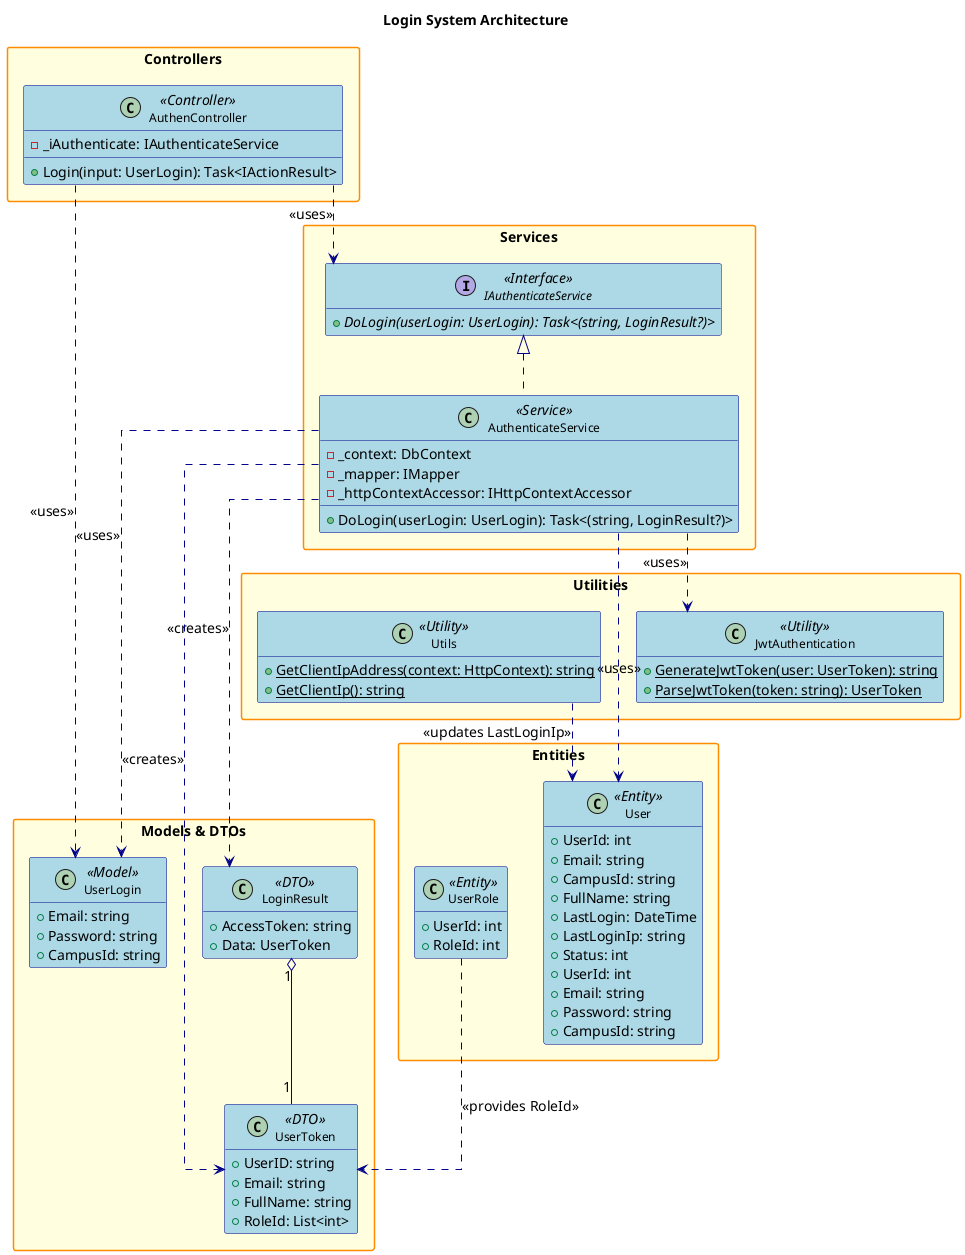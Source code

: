 @startuml
' Automatically generated based on the provided C# code.
' This diagram reflects the login system architecture.

title Login System Architecture

hide empty members
skinparam packageStyle rectangle
skinparam linetype ortho
skinparam defaultFontSize 14
skinparam defaultFontName Arial
skinparam classFontSize 12
skinparam classFontName Arial
skinparam noteFontSize 11
skinparam noteFontName Arial

' Increase spacing and sizing
skinparam class {
    BackgroundColor LightBlue
    BorderColor DarkBlue
    ArrowColor DarkBlue
    FontSize 12
}

skinparam package {
    BackgroundColor LightYellow
    BorderColor DarkOrange
    FontSize 14
    FontStyle bold
}

skinparam interface {
    BackgroundColor LightGreen
    BorderColor DarkGreen
    FontSize 12
}

skinparam enum {
    BackgroundColor LightCyan
    BorderColor DarkCyan
    FontSize 12
}

' Increase diagram size
skinparam maxMessageSize 150
skinparam maxClassSize 200
skinparam maxPackageSize 300

package "Controllers" {
    class AuthenController <<Controller>> {
        - _iAuthenticate: IAuthenticateService
        + Login(input: UserLogin): Task<IActionResult>
    }
}

package "Services" {
    interface IAuthenticateService <<Interface>> {
        + {abstract} DoLogin(userLogin: UserLogin): Task<(string, LoginResult?)>
        ' ... other methods
    }

    class AuthenticateService <<Service>> {
        - _context: DbContext
        - _mapper: IMapper
        - _httpContextAccessor: IHttpContextAccessor
        + DoLogin(userLogin: UserLogin): Task<(string, LoginResult?)>
    }
}
package "Entities" {
    class User <<Entity>> {
        + UserId: int
        + Email: string
        + CampusId: string
        + FullName: string
        + LastLogin: DateTime
        + LastLoginIp: string
        + Status: int
    }

    class UserRole <<Entity>> {
        + UserId: int
        + RoleId: int
    }
}

package "Models & DTOs" {
    class UserLogin <<Model>> {
        + Email: string
        + Password: string
        + CampusId: string
    }

    class LoginResult <<DTO>> {
        + AccessToken: string
        + Data: UserToken
    }

    class UserToken <<DTO>> {
        + UserID: string
        + Email: string
        + FullName: string
        + RoleId: List<int>
    }
}

package "Entities" {
    class User <<Entity>> {
        + UserId: int
        + Email: string
        + Password: string
        + CampusId: string
    }
}

package "Utilities" {
    class JwtAuthentication <<Utility>> {
        + {static} GenerateJwtToken(user: UserToken): string
        + {static} ParseJwtToken(token: string): UserToken
    }
    class Utils <<Utility>> {
        + {static} GetClientIpAddress(context: HttpContext): string
        + {static} GetClientIp(): string
    }
}


' Relationships
AuthenController ..> IAuthenticateService : <<uses>>
AuthenController ..> UserLogin : <<uses>>

AuthenticateService .up.|> IAuthenticateService
AuthenticateService ..> UserLogin : <<uses>>
AuthenticateService ..> LoginResult : <<creates>>
AuthenticateService ..> User : <<uses>>
AuthenticateService ..> UserToken : <<creates>>
AuthenticateService ..> JwtAuthentication : <<uses>>

LoginResult "1" o-- "1" UserToken
Utils ..> User : <<updates LastLoginIp>>
UserRole ..> UserToken : <<provides RoleId>>

@enduml
